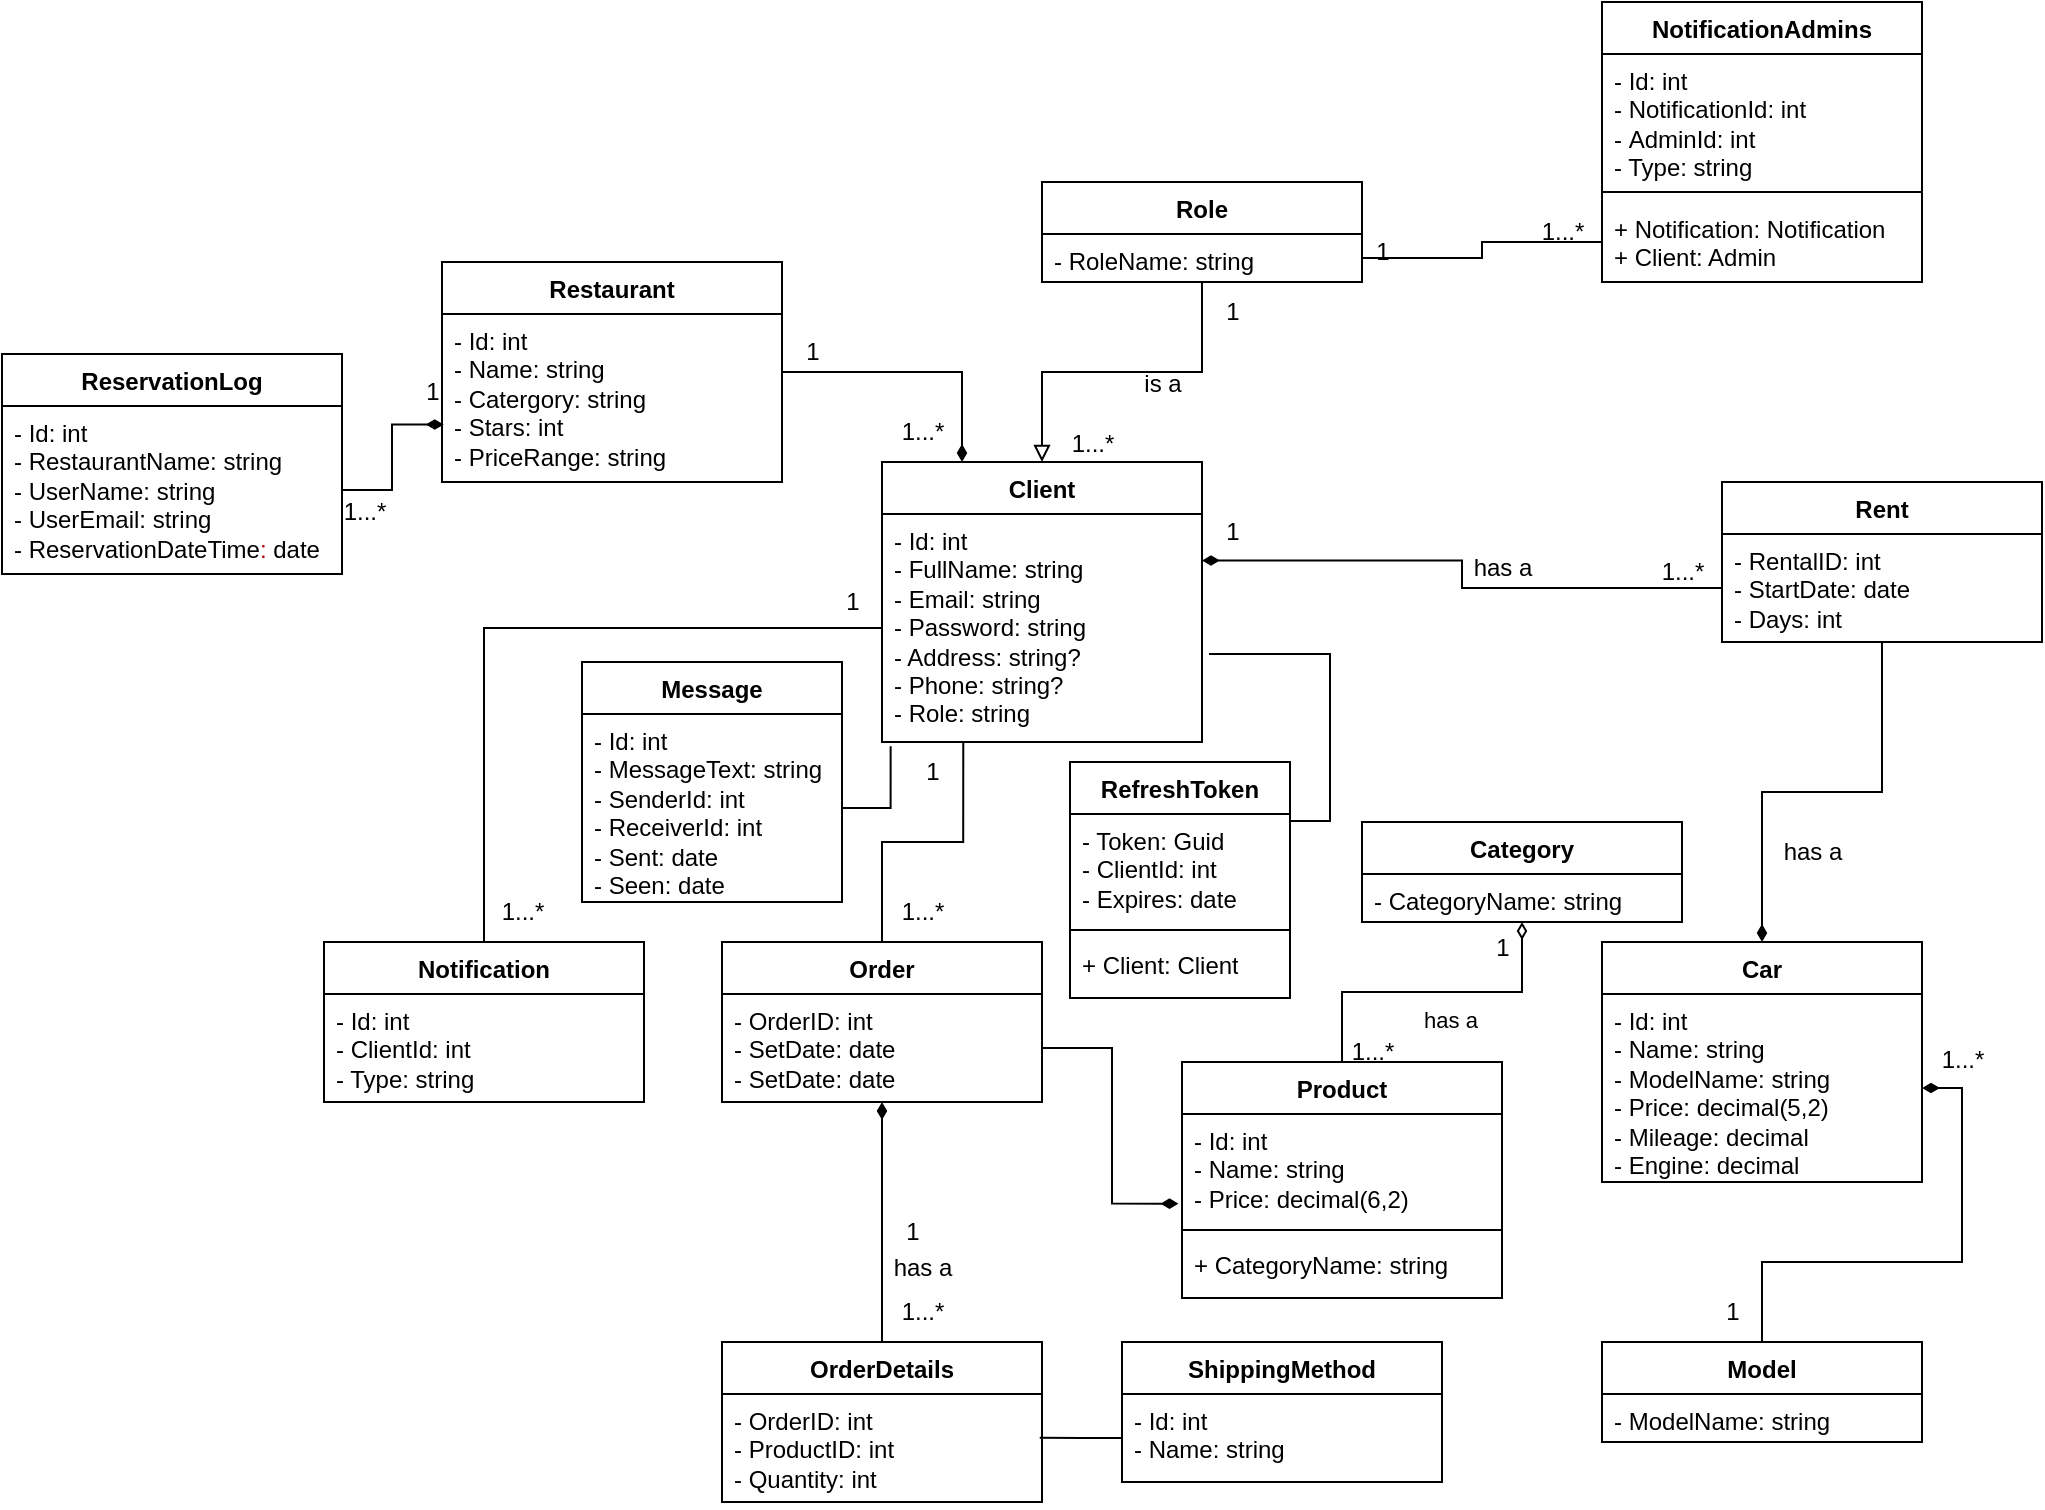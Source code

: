 <mxfile version="26.0.5">
  <diagram name="Page-1" id="Y2G2iiUe4yIrPuQ8Hk4L">
    <mxGraphModel dx="2067" dy="1857" grid="1" gridSize="10" guides="1" tooltips="1" connect="1" arrows="1" fold="1" page="1" pageScale="1" pageWidth="827" pageHeight="1169" math="0" shadow="0">
      <root>
        <mxCell id="0" />
        <mxCell id="1" parent="0" />
        <mxCell id="8z-YVo9TV4Xt6igNFHUf-1" value="Car" style="swimlane;fontStyle=1;align=center;verticalAlign=top;childLayout=stackLayout;horizontal=1;startSize=26;horizontalStack=0;resizeParent=1;resizeParentMax=0;resizeLast=0;collapsible=1;marginBottom=0;whiteSpace=wrap;html=1;" parent="1" vertex="1">
          <mxGeometry x="680" y="-320" width="160" height="120" as="geometry" />
        </mxCell>
        <mxCell id="8z-YVo9TV4Xt6igNFHUf-2" value="- Id: int&lt;div&gt;- Name: string&lt;/div&gt;&lt;div&gt;- ModelName: string&lt;/div&gt;&lt;div&gt;- Price: decimal(5,2)&lt;/div&gt;&lt;div&gt;- Mileage: decimal&lt;/div&gt;&lt;div&gt;- Engine: decimal&lt;/div&gt;" style="text;strokeColor=none;fillColor=none;align=left;verticalAlign=top;spacingLeft=4;spacingRight=4;overflow=hidden;rotatable=0;points=[[0,0.5],[1,0.5]];portConstraint=eastwest;whiteSpace=wrap;html=1;" parent="8z-YVo9TV4Xt6igNFHUf-1" vertex="1">
          <mxGeometry y="26" width="160" height="94" as="geometry" />
        </mxCell>
        <mxCell id="UGkQhP1OBWj5bO0IDlcc-21" style="edgeStyle=orthogonalEdgeStyle;rounded=0;orthogonalLoop=1;jettySize=auto;html=1;exitX=0.5;exitY=1;exitDx=0;exitDy=0;entryX=0.5;entryY=0;entryDx=0;entryDy=0;endArrow=none;endFill=0;startArrow=diamondThin;startFill=0;" parent="1" source="8z-YVo9TV4Xt6igNFHUf-5" target="8z-YVo9TV4Xt6igNFHUf-34" edge="1">
          <mxGeometry relative="1" as="geometry" />
        </mxCell>
        <mxCell id="UGkQhP1OBWj5bO0IDlcc-22" value="has a" style="edgeLabel;html=1;align=center;verticalAlign=middle;resizable=0;points=[];" parent="UGkQhP1OBWj5bO0IDlcc-21" vertex="1" connectable="0">
          <mxGeometry x="-0.056" y="4" relative="1" as="geometry">
            <mxPoint x="4" y="10" as="offset" />
          </mxGeometry>
        </mxCell>
        <mxCell id="8z-YVo9TV4Xt6igNFHUf-5" value="Category" style="swimlane;fontStyle=1;align=center;verticalAlign=top;childLayout=stackLayout;horizontal=1;startSize=26;horizontalStack=0;resizeParent=1;resizeParentMax=0;resizeLast=0;collapsible=1;marginBottom=0;whiteSpace=wrap;html=1;" parent="1" vertex="1">
          <mxGeometry x="560" y="-380" width="160" height="50" as="geometry" />
        </mxCell>
        <mxCell id="8z-YVo9TV4Xt6igNFHUf-6" value="&lt;span style=&quot;background-color: transparent; color: light-dark(rgb(0, 0, 0), rgb(255, 255, 255));&quot;&gt;- CategoryName: string&lt;/span&gt;" style="text;strokeColor=none;fillColor=none;align=left;verticalAlign=top;spacingLeft=4;spacingRight=4;overflow=hidden;rotatable=0;points=[[0,0.5],[1,0.5]];portConstraint=eastwest;whiteSpace=wrap;html=1;" parent="8z-YVo9TV4Xt6igNFHUf-5" vertex="1">
          <mxGeometry y="26" width="160" height="24" as="geometry" />
        </mxCell>
        <mxCell id="8z-YVo9TV4Xt6igNFHUf-7" value="Client" style="swimlane;fontStyle=1;align=center;verticalAlign=top;childLayout=stackLayout;horizontal=1;startSize=26;horizontalStack=0;resizeParent=1;resizeParentMax=0;resizeLast=0;collapsible=1;marginBottom=0;whiteSpace=wrap;html=1;" parent="1" vertex="1">
          <mxGeometry x="320" y="-560" width="160" height="140" as="geometry" />
        </mxCell>
        <mxCell id="8z-YVo9TV4Xt6igNFHUf-8" value="- Id: int&lt;div&gt;- FullName: string&lt;/div&gt;&lt;div&gt;&lt;div&gt;- Email: string&lt;/div&gt;&lt;div&gt;- Password: string&lt;/div&gt;&lt;/div&gt;&lt;div&gt;&lt;span style=&quot;background-color: transparent;&quot;&gt;&lt;font style=&quot;color: rgb(0, 0, 0);&quot;&gt;&lt;font&gt;- &lt;/font&gt;Address&lt;font&gt;: string?&lt;/font&gt;&lt;/font&gt;&lt;/span&gt;&lt;/div&gt;&lt;div&gt;&lt;div&gt;&lt;span style=&quot;background-color: transparent;&quot;&gt;- Phone: string?&lt;/span&gt;&lt;/div&gt;&lt;/div&gt;&lt;div&gt;&lt;div&gt;&lt;span style=&quot;background-color: transparent;&quot;&gt;- Role: string&lt;/span&gt;&lt;/div&gt;&lt;/div&gt;" style="text;strokeColor=none;fillColor=none;align=left;verticalAlign=top;spacingLeft=4;spacingRight=4;overflow=hidden;rotatable=0;points=[[0,0.5],[1,0.5]];portConstraint=eastwest;whiteSpace=wrap;html=1;" parent="8z-YVo9TV4Xt6igNFHUf-7" vertex="1">
          <mxGeometry y="26" width="160" height="114" as="geometry" />
        </mxCell>
        <mxCell id="8z-YVo9TV4Xt6igNFHUf-9" value="Message" style="swimlane;fontStyle=1;align=center;verticalAlign=top;childLayout=stackLayout;horizontal=1;startSize=26;horizontalStack=0;resizeParent=1;resizeParentMax=0;resizeLast=0;collapsible=1;marginBottom=0;whiteSpace=wrap;html=1;" parent="1" vertex="1">
          <mxGeometry x="170" y="-460" width="130" height="120" as="geometry" />
        </mxCell>
        <mxCell id="8z-YVo9TV4Xt6igNFHUf-10" value="- Id: int&lt;div&gt;- MessageText: string&lt;/div&gt;&lt;div&gt;&lt;div&gt;- SenderId: int&lt;/div&gt;&lt;div&gt;- ReceiverId: int&lt;/div&gt;&lt;/div&gt;&lt;div&gt;&lt;span style=&quot;background-color: transparent;&quot;&gt;&lt;font style=&quot;color: rgb(0, 0, 0);&quot;&gt;&lt;font style=&quot;color: light-dark(rgb(0, 0, 0), rgb(237, 237, 237));&quot;&gt;-&amp;nbsp;&lt;/font&gt;&lt;font style=&quot;&quot;&gt;Sent&lt;font style=&quot;color: rgb(0, 0, 0);&quot;&gt;: &lt;font style=&quot;color: rgb(0, 0, 0);&quot;&gt;date&lt;/font&gt;&lt;/font&gt;&lt;/font&gt;&lt;/font&gt;&lt;/span&gt;&lt;/div&gt;&lt;div&gt;&lt;div&gt;&lt;span style=&quot;background-color: transparent;&quot;&gt;- Seen: date&lt;/span&gt;&lt;/div&gt;&lt;/div&gt;" style="text;strokeColor=none;fillColor=none;align=left;verticalAlign=top;spacingLeft=4;spacingRight=4;overflow=hidden;rotatable=0;points=[[0,0.5],[1,0.5]];portConstraint=eastwest;whiteSpace=wrap;html=1;" parent="8z-YVo9TV4Xt6igNFHUf-9" vertex="1">
          <mxGeometry y="26" width="130" height="94" as="geometry" />
        </mxCell>
        <mxCell id="UGkQhP1OBWj5bO0IDlcc-26" style="edgeStyle=orthogonalEdgeStyle;rounded=0;orthogonalLoop=1;jettySize=auto;html=1;endArrow=diamondThin;endFill=1;" parent="1" source="8z-YVo9TV4Xt6igNFHUf-11" target="8z-YVo9TV4Xt6igNFHUf-2" edge="1">
          <mxGeometry relative="1" as="geometry" />
        </mxCell>
        <mxCell id="8z-YVo9TV4Xt6igNFHUf-11" value="Model" style="swimlane;fontStyle=1;align=center;verticalAlign=top;childLayout=stackLayout;horizontal=1;startSize=26;horizontalStack=0;resizeParent=1;resizeParentMax=0;resizeLast=0;collapsible=1;marginBottom=0;whiteSpace=wrap;html=1;" parent="1" vertex="1">
          <mxGeometry x="680" y="-120" width="160" height="50" as="geometry" />
        </mxCell>
        <mxCell id="8z-YVo9TV4Xt6igNFHUf-12" value="&lt;span style=&quot;background-color: transparent;&quot;&gt;&lt;font&gt;&lt;font&gt;- &lt;/font&gt;ModelName&lt;font&gt;: string&lt;/font&gt;&lt;/font&gt;&lt;/span&gt;" style="text;strokeColor=none;fillColor=none;align=left;verticalAlign=top;spacingLeft=4;spacingRight=4;overflow=hidden;rotatable=0;points=[[0,0.5],[1,0.5]];portConstraint=eastwest;whiteSpace=wrap;html=1;" parent="8z-YVo9TV4Xt6igNFHUf-11" vertex="1">
          <mxGeometry y="26" width="160" height="24" as="geometry" />
        </mxCell>
        <mxCell id="8z-YVo9TV4Xt6igNFHUf-13" value="Notification" style="swimlane;fontStyle=1;align=center;verticalAlign=top;childLayout=stackLayout;horizontal=1;startSize=26;horizontalStack=0;resizeParent=1;resizeParentMax=0;resizeLast=0;collapsible=1;marginBottom=0;whiteSpace=wrap;html=1;" parent="1" vertex="1">
          <mxGeometry x="41" y="-320" width="160" height="80" as="geometry" />
        </mxCell>
        <mxCell id="8z-YVo9TV4Xt6igNFHUf-14" value="- Id: int&lt;div&gt;- ClientId: int&lt;/div&gt;&lt;div&gt;&lt;div&gt;- Type: string&lt;/div&gt;&lt;/div&gt;" style="text;strokeColor=none;fillColor=none;align=left;verticalAlign=top;spacingLeft=4;spacingRight=4;overflow=hidden;rotatable=0;points=[[0,0.5],[1,0.5]];portConstraint=eastwest;whiteSpace=wrap;html=1;" parent="8z-YVo9TV4Xt6igNFHUf-13" vertex="1">
          <mxGeometry y="26" width="160" height="54" as="geometry" />
        </mxCell>
        <mxCell id="8z-YVo9TV4Xt6igNFHUf-19" value="NotificationAdmins" style="swimlane;fontStyle=1;align=center;verticalAlign=top;childLayout=stackLayout;horizontal=1;startSize=26;horizontalStack=0;resizeParent=1;resizeParentMax=0;resizeLast=0;collapsible=1;marginBottom=0;whiteSpace=wrap;html=1;" parent="1" vertex="1">
          <mxGeometry x="680" y="-790" width="160" height="140" as="geometry" />
        </mxCell>
        <mxCell id="8z-YVo9TV4Xt6igNFHUf-20" value="- Id: int&lt;div&gt;- NotificationId: int&lt;/div&gt;&lt;div&gt;-&amp;nbsp;AdminId: int&lt;/div&gt;&lt;div&gt;&lt;div&gt;- Type: string&lt;/div&gt;&lt;/div&gt;" style="text;strokeColor=none;fillColor=none;align=left;verticalAlign=top;spacingLeft=4;spacingRight=4;overflow=hidden;rotatable=0;points=[[0,0.5],[1,0.5]];portConstraint=eastwest;whiteSpace=wrap;html=1;" parent="8z-YVo9TV4Xt6igNFHUf-19" vertex="1">
          <mxGeometry y="26" width="160" height="64" as="geometry" />
        </mxCell>
        <mxCell id="8z-YVo9TV4Xt6igNFHUf-21" value="" style="line;strokeWidth=1;fillColor=none;align=left;verticalAlign=middle;spacingTop=-1;spacingLeft=3;spacingRight=3;rotatable=0;labelPosition=right;points=[];portConstraint=eastwest;strokeColor=inherit;" parent="8z-YVo9TV4Xt6igNFHUf-19" vertex="1">
          <mxGeometry y="90" width="160" height="10" as="geometry" />
        </mxCell>
        <mxCell id="8z-YVo9TV4Xt6igNFHUf-22" value="&lt;div&gt;+&amp;nbsp;Notification:&amp;nbsp;Notification&lt;/div&gt;+ Client: Admin" style="text;strokeColor=none;fillColor=none;align=left;verticalAlign=top;spacingLeft=4;spacingRight=4;overflow=hidden;rotatable=0;points=[[0,0.5],[1,0.5]];portConstraint=eastwest;whiteSpace=wrap;html=1;" parent="8z-YVo9TV4Xt6igNFHUf-19" vertex="1">
          <mxGeometry y="100" width="160" height="40" as="geometry" />
        </mxCell>
        <mxCell id="UGkQhP1OBWj5bO0IDlcc-8" style="edgeStyle=orthogonalEdgeStyle;rounded=0;orthogonalLoop=1;jettySize=auto;html=1;exitX=0.5;exitY=0;exitDx=0;exitDy=0;entryX=0.254;entryY=1;entryDx=0;entryDy=0;entryPerimeter=0;endArrow=none;endFill=0;" parent="1" source="8z-YVo9TV4Xt6igNFHUf-23" target="8z-YVo9TV4Xt6igNFHUf-8" edge="1">
          <mxGeometry relative="1" as="geometry">
            <mxPoint x="820" y="-420" as="targetPoint" />
          </mxGeometry>
        </mxCell>
        <mxCell id="UGkQhP1OBWj5bO0IDlcc-11" style="edgeStyle=orthogonalEdgeStyle;rounded=0;orthogonalLoop=1;jettySize=auto;html=1;exitX=0.5;exitY=1;exitDx=0;exitDy=0;entryX=0.5;entryY=0;entryDx=0;entryDy=0;endArrow=none;endFill=0;startArrow=diamondThin;startFill=1;" parent="1" source="8z-YVo9TV4Xt6igNFHUf-23" target="8z-YVo9TV4Xt6igNFHUf-32" edge="1">
          <mxGeometry relative="1" as="geometry" />
        </mxCell>
        <mxCell id="8z-YVo9TV4Xt6igNFHUf-23" value="Order" style="swimlane;fontStyle=1;align=center;verticalAlign=top;childLayout=stackLayout;horizontal=1;startSize=26;horizontalStack=0;resizeParent=1;resizeParentMax=0;resizeLast=0;collapsible=1;marginBottom=0;whiteSpace=wrap;html=1;" parent="1" vertex="1">
          <mxGeometry x="240" y="-320" width="160" height="80" as="geometry" />
        </mxCell>
        <mxCell id="8z-YVo9TV4Xt6igNFHUf-24" value="- OrderID: int&lt;div&gt;- SetDate: date&lt;/div&gt;&lt;div&gt;&lt;div&gt;- SetDate: date&lt;/div&gt;&lt;div&gt;&lt;br&gt;&lt;/div&gt;&lt;/div&gt;" style="text;strokeColor=none;fillColor=none;align=left;verticalAlign=top;spacingLeft=4;spacingRight=4;overflow=hidden;rotatable=0;points=[[0,0.5],[1,0.5]];portConstraint=eastwest;whiteSpace=wrap;html=1;" parent="8z-YVo9TV4Xt6igNFHUf-23" vertex="1">
          <mxGeometry y="26" width="160" height="54" as="geometry" />
        </mxCell>
        <mxCell id="8z-YVo9TV4Xt6igNFHUf-32" value="OrderDetails" style="swimlane;fontStyle=1;align=center;verticalAlign=top;childLayout=stackLayout;horizontal=1;startSize=26;horizontalStack=0;resizeParent=1;resizeParentMax=0;resizeLast=0;collapsible=1;marginBottom=0;whiteSpace=wrap;html=1;" parent="1" vertex="1">
          <mxGeometry x="240" y="-120" width="160" height="80" as="geometry" />
        </mxCell>
        <mxCell id="8z-YVo9TV4Xt6igNFHUf-33" value="- OrderID: int&lt;div&gt;- ProductID: int&lt;/div&gt;&lt;div&gt;&lt;div&gt;- Quantity: int&lt;/div&gt;&lt;/div&gt;" style="text;strokeColor=none;fillColor=none;align=left;verticalAlign=top;spacingLeft=4;spacingRight=4;overflow=hidden;rotatable=0;points=[[0,0.5],[1,0.5]];portConstraint=eastwest;whiteSpace=wrap;html=1;" parent="8z-YVo9TV4Xt6igNFHUf-32" vertex="1">
          <mxGeometry y="26" width="160" height="54" as="geometry" />
        </mxCell>
        <mxCell id="8z-YVo9TV4Xt6igNFHUf-34" value="Product" style="swimlane;fontStyle=1;align=center;verticalAlign=top;childLayout=stackLayout;horizontal=1;startSize=26;horizontalStack=0;resizeParent=1;resizeParentMax=0;resizeLast=0;collapsible=1;marginBottom=0;whiteSpace=wrap;html=1;" parent="1" vertex="1">
          <mxGeometry x="470" y="-260" width="160" height="118" as="geometry" />
        </mxCell>
        <mxCell id="8z-YVo9TV4Xt6igNFHUf-35" value="&lt;div&gt;- Id: int&amp;nbsp; &amp;nbsp; &amp;nbsp;&amp;nbsp;&lt;/div&gt;&lt;div&gt;- Name: string&lt;/div&gt;&lt;div&gt;- Price: decimal(6,2)&lt;/div&gt;" style="text;strokeColor=none;fillColor=none;align=left;verticalAlign=top;spacingLeft=4;spacingRight=4;overflow=hidden;rotatable=0;points=[[0,0.5],[1,0.5]];portConstraint=eastwest;whiteSpace=wrap;html=1;" parent="8z-YVo9TV4Xt6igNFHUf-34" vertex="1">
          <mxGeometry y="26" width="160" height="54" as="geometry" />
        </mxCell>
        <mxCell id="8z-YVo9TV4Xt6igNFHUf-36" value="" style="line;strokeWidth=1;fillColor=none;align=left;verticalAlign=middle;spacingTop=-1;spacingLeft=3;spacingRight=3;rotatable=0;labelPosition=right;points=[];portConstraint=eastwest;strokeColor=inherit;" parent="8z-YVo9TV4Xt6igNFHUf-34" vertex="1">
          <mxGeometry y="80" width="160" height="8" as="geometry" />
        </mxCell>
        <mxCell id="8z-YVo9TV4Xt6igNFHUf-37" value="&lt;div&gt;+ CategoryName: string&lt;/div&gt;" style="text;strokeColor=none;fillColor=none;align=left;verticalAlign=top;spacingLeft=4;spacingRight=4;overflow=hidden;rotatable=0;points=[[0,0.5],[1,0.5]];portConstraint=eastwest;whiteSpace=wrap;html=1;" parent="8z-YVo9TV4Xt6igNFHUf-34" vertex="1">
          <mxGeometry y="88" width="160" height="30" as="geometry" />
        </mxCell>
        <mxCell id="8z-YVo9TV4Xt6igNFHUf-38" value="RefreshToken" style="swimlane;fontStyle=1;align=center;verticalAlign=top;childLayout=stackLayout;horizontal=1;startSize=26;horizontalStack=0;resizeParent=1;resizeParentMax=0;resizeLast=0;collapsible=1;marginBottom=0;whiteSpace=wrap;html=1;" parent="1" vertex="1">
          <mxGeometry x="414" y="-410" width="110" height="118" as="geometry" />
        </mxCell>
        <mxCell id="8z-YVo9TV4Xt6igNFHUf-39" value="- Token: Guid&lt;div&gt;- ClientId: int&lt;/div&gt;&lt;div&gt;&lt;div&gt;- Expires: date&lt;/div&gt;&lt;/div&gt;" style="text;strokeColor=none;fillColor=none;align=left;verticalAlign=top;spacingLeft=4;spacingRight=4;overflow=hidden;rotatable=0;points=[[0,0.5],[1,0.5]];portConstraint=eastwest;whiteSpace=wrap;html=1;" parent="8z-YVo9TV4Xt6igNFHUf-38" vertex="1">
          <mxGeometry y="26" width="110" height="54" as="geometry" />
        </mxCell>
        <mxCell id="8z-YVo9TV4Xt6igNFHUf-40" value="" style="line;strokeWidth=1;fillColor=none;align=left;verticalAlign=middle;spacingTop=-1;spacingLeft=3;spacingRight=3;rotatable=0;labelPosition=right;points=[];portConstraint=eastwest;strokeColor=inherit;" parent="8z-YVo9TV4Xt6igNFHUf-38" vertex="1">
          <mxGeometry y="80" width="110" height="8" as="geometry" />
        </mxCell>
        <mxCell id="8z-YVo9TV4Xt6igNFHUf-41" value="+ Client: Client" style="text;strokeColor=none;fillColor=none;align=left;verticalAlign=top;spacingLeft=4;spacingRight=4;overflow=hidden;rotatable=0;points=[[0,0.5],[1,0.5]];portConstraint=eastwest;whiteSpace=wrap;html=1;" parent="8z-YVo9TV4Xt6igNFHUf-38" vertex="1">
          <mxGeometry y="88" width="110" height="30" as="geometry" />
        </mxCell>
        <mxCell id="UGkQhP1OBWj5bO0IDlcc-29" style="edgeStyle=orthogonalEdgeStyle;rounded=0;orthogonalLoop=1;jettySize=auto;html=1;entryX=0.5;entryY=0;entryDx=0;entryDy=0;endArrow=diamondThin;endFill=1;" parent="1" source="8z-YVo9TV4Xt6igNFHUf-42" target="8z-YVo9TV4Xt6igNFHUf-1" edge="1">
          <mxGeometry relative="1" as="geometry" />
        </mxCell>
        <mxCell id="8z-YVo9TV4Xt6igNFHUf-42" value="Rent" style="swimlane;fontStyle=1;align=center;verticalAlign=top;childLayout=stackLayout;horizontal=1;startSize=26;horizontalStack=0;resizeParent=1;resizeParentMax=0;resizeLast=0;collapsible=1;marginBottom=0;whiteSpace=wrap;html=1;" parent="1" vertex="1">
          <mxGeometry x="740" y="-550" width="160" height="80" as="geometry" />
        </mxCell>
        <mxCell id="8z-YVo9TV4Xt6igNFHUf-43" value="- RentalID: int&lt;div&gt;- StartDate: date&lt;/div&gt;&lt;div&gt;&lt;div&gt;- Days: int&lt;/div&gt;&lt;/div&gt;" style="text;strokeColor=none;fillColor=none;align=left;verticalAlign=top;spacingLeft=4;spacingRight=4;overflow=hidden;rotatable=0;points=[[0,0.5],[1,0.5]];portConstraint=eastwest;whiteSpace=wrap;html=1;" parent="8z-YVo9TV4Xt6igNFHUf-42" vertex="1">
          <mxGeometry y="26" width="160" height="54" as="geometry" />
        </mxCell>
        <mxCell id="8z-YVo9TV4Xt6igNFHUf-49" value="ReservationLog" style="swimlane;fontStyle=1;align=center;verticalAlign=top;childLayout=stackLayout;horizontal=1;startSize=26;horizontalStack=0;resizeParent=1;resizeParentMax=0;resizeLast=0;collapsible=1;marginBottom=0;whiteSpace=wrap;html=1;" parent="1" vertex="1">
          <mxGeometry x="-120" y="-614" width="170" height="110" as="geometry" />
        </mxCell>
        <mxCell id="8z-YVo9TV4Xt6igNFHUf-50" value="- Id: int&lt;div&gt;- RestaurantName: string&lt;/div&gt;&lt;div&gt;&lt;div&gt;- UserName: string&lt;/div&gt;&lt;div&gt;- UserEmail: string&lt;/div&gt;&lt;/div&gt;&lt;div&gt;&lt;span style=&quot;background-color: transparent;&quot;&gt;&lt;font style=&quot;color: rgb(0, 0, 0);&quot;&gt;&lt;font style=&quot;color: light-dark(rgb(0, 0, 0), rgb(237, 237, 237));&quot;&gt;-&amp;nbsp;&lt;/font&gt;&lt;font style=&quot;&quot;&gt;&lt;font style=&quot;color: rgb(0, 0, 0);&quot;&gt;ReservationDateTime&lt;font color=&quot;rgba(0, 0, 0, 0)&quot;&gt;: &lt;/font&gt;&lt;font style=&quot;color: rgb(0, 0, 0);&quot;&gt;date&lt;/font&gt;&lt;/font&gt;&lt;/font&gt;&lt;/font&gt;&lt;/span&gt;&lt;/div&gt;" style="text;strokeColor=none;fillColor=none;align=left;verticalAlign=top;spacingLeft=4;spacingRight=4;overflow=hidden;rotatable=0;points=[[0,0.5],[1,0.5]];portConstraint=eastwest;whiteSpace=wrap;html=1;" parent="8z-YVo9TV4Xt6igNFHUf-49" vertex="1">
          <mxGeometry y="26" width="170" height="84" as="geometry" />
        </mxCell>
        <mxCell id="P7AV0AFoZmaakTofHDu_-7" style="edgeStyle=orthogonalEdgeStyle;rounded=0;orthogonalLoop=1;jettySize=auto;html=1;entryX=0.25;entryY=0;entryDx=0;entryDy=0;endArrow=diamondThin;endFill=1;" edge="1" parent="1" source="8z-YVo9TV4Xt6igNFHUf-51" target="8z-YVo9TV4Xt6igNFHUf-7">
          <mxGeometry relative="1" as="geometry" />
        </mxCell>
        <mxCell id="8z-YVo9TV4Xt6igNFHUf-51" value="Restaurant" style="swimlane;fontStyle=1;align=center;verticalAlign=top;childLayout=stackLayout;horizontal=1;startSize=26;horizontalStack=0;resizeParent=1;resizeParentMax=0;resizeLast=0;collapsible=1;marginBottom=0;whiteSpace=wrap;html=1;" parent="1" vertex="1">
          <mxGeometry x="100" y="-660" width="170" height="110" as="geometry" />
        </mxCell>
        <mxCell id="8z-YVo9TV4Xt6igNFHUf-52" value="- Id: int&lt;div&gt;- Name: string&lt;/div&gt;&lt;div&gt;&lt;div&gt;- Catergory: string&lt;/div&gt;&lt;div&gt;- Stars: int&lt;/div&gt;&lt;/div&gt;&lt;div&gt;&lt;span style=&quot;background-color: transparent;&quot;&gt;&lt;font style=&quot;color: rgb(0, 0, 0);&quot;&gt;&lt;font style=&quot;color: light-dark(rgb(0, 0, 0), rgb(237, 237, 237));&quot;&gt;-&amp;nbsp;&lt;/font&gt;&lt;font style=&quot;&quot;&gt;&lt;font style=&quot;color: rgb(0, 0, 0);&quot;&gt;PriceRange&lt;/font&gt;&lt;font style=&quot;color: rgb(0, 0, 0);&quot;&gt;&lt;font style=&quot;color: rgb(0, 0, 0);&quot;&gt;:&lt;/font&gt;&lt;font style=&quot;color: rgb(0, 0, 0);&quot;&gt;&amp;nbsp;string&lt;/font&gt;&lt;/font&gt;&lt;/font&gt;&lt;/font&gt;&lt;/span&gt;&lt;/div&gt;" style="text;strokeColor=none;fillColor=none;align=left;verticalAlign=top;spacingLeft=4;spacingRight=4;overflow=hidden;rotatable=0;points=[[0,0.5],[1,0.5]];portConstraint=eastwest;whiteSpace=wrap;html=1;" parent="8z-YVo9TV4Xt6igNFHUf-51" vertex="1">
          <mxGeometry y="26" width="170" height="84" as="geometry" />
        </mxCell>
        <mxCell id="UGkQhP1OBWj5bO0IDlcc-18" style="edgeStyle=orthogonalEdgeStyle;rounded=0;orthogonalLoop=1;jettySize=auto;html=1;entryX=0.5;entryY=0;entryDx=0;entryDy=0;endArrow=block;endFill=0;" parent="1" source="8z-YVo9TV4Xt6igNFHUf-53" target="8z-YVo9TV4Xt6igNFHUf-7" edge="1">
          <mxGeometry relative="1" as="geometry" />
        </mxCell>
        <mxCell id="8z-YVo9TV4Xt6igNFHUf-53" value="Role" style="swimlane;fontStyle=1;align=center;verticalAlign=top;childLayout=stackLayout;horizontal=1;startSize=26;horizontalStack=0;resizeParent=1;resizeParentMax=0;resizeLast=0;collapsible=1;marginBottom=0;whiteSpace=wrap;html=1;" parent="1" vertex="1">
          <mxGeometry x="400" y="-700" width="160" height="50" as="geometry" />
        </mxCell>
        <mxCell id="8z-YVo9TV4Xt6igNFHUf-54" value="&lt;span style=&quot;background-color: transparent; color: light-dark(rgb(0, 0, 0), rgb(255, 255, 255));&quot;&gt;- RoleName: string&lt;/span&gt;" style="text;strokeColor=none;fillColor=none;align=left;verticalAlign=top;spacingLeft=4;spacingRight=4;overflow=hidden;rotatable=0;points=[[0,0.5],[1,0.5]];portConstraint=eastwest;whiteSpace=wrap;html=1;" parent="8z-YVo9TV4Xt6igNFHUf-53" vertex="1">
          <mxGeometry y="26" width="160" height="24" as="geometry" />
        </mxCell>
        <mxCell id="8z-YVo9TV4Xt6igNFHUf-55" value="ShippingMethod" style="swimlane;fontStyle=1;align=center;verticalAlign=top;childLayout=stackLayout;horizontal=1;startSize=26;horizontalStack=0;resizeParent=1;resizeParentMax=0;resizeLast=0;collapsible=1;marginBottom=0;whiteSpace=wrap;html=1;" parent="1" vertex="1">
          <mxGeometry x="440" y="-120" width="160" height="70" as="geometry" />
        </mxCell>
        <mxCell id="8z-YVo9TV4Xt6igNFHUf-56" value="&lt;span style=&quot;background-color: transparent; color: light-dark(rgb(0, 0, 0), rgb(255, 255, 255));&quot;&gt;- Id: int&lt;/span&gt;&lt;div&gt;&lt;span style=&quot;background-color: transparent; color: light-dark(rgb(0, 0, 0), rgb(255, 255, 255));&quot;&gt;- Name: string&lt;/span&gt;&lt;/div&gt;" style="text;strokeColor=none;fillColor=none;align=left;verticalAlign=top;spacingLeft=4;spacingRight=4;overflow=hidden;rotatable=0;points=[[0,0.5],[1,0.5]];portConstraint=eastwest;whiteSpace=wrap;html=1;" parent="8z-YVo9TV4Xt6igNFHUf-55" vertex="1">
          <mxGeometry y="26" width="160" height="44" as="geometry" />
        </mxCell>
        <mxCell id="UGkQhP1OBWj5bO0IDlcc-2" style="edgeStyle=orthogonalEdgeStyle;rounded=0;orthogonalLoop=1;jettySize=auto;html=1;exitX=0.5;exitY=0;exitDx=0;exitDy=0;endArrow=none;endFill=0;entryX=0;entryY=0.5;entryDx=0;entryDy=0;" parent="1" source="8z-YVo9TV4Xt6igNFHUf-13" target="8z-YVo9TV4Xt6igNFHUf-8" edge="1">
          <mxGeometry relative="1" as="geometry">
            <mxPoint x="398" y="-420" as="targetPoint" />
            <Array as="points">
              <mxPoint x="121" y="-477" />
            </Array>
          </mxGeometry>
        </mxCell>
        <mxCell id="UGkQhP1OBWj5bO0IDlcc-3" value="1" style="text;html=1;align=center;verticalAlign=middle;resizable=0;points=[];autosize=1;strokeColor=none;fillColor=none;" parent="1" vertex="1">
          <mxGeometry x="290" y="-505" width="30" height="30" as="geometry" />
        </mxCell>
        <mxCell id="UGkQhP1OBWj5bO0IDlcc-4" value="1...*" style="text;html=1;align=center;verticalAlign=middle;resizable=0;points=[];autosize=1;strokeColor=none;fillColor=none;" parent="1" vertex="1">
          <mxGeometry x="120" y="-350" width="40" height="30" as="geometry" />
        </mxCell>
        <mxCell id="UGkQhP1OBWj5bO0IDlcc-9" value="1" style="text;html=1;align=center;verticalAlign=middle;resizable=0;points=[];autosize=1;strokeColor=none;fillColor=none;" parent="1" vertex="1">
          <mxGeometry x="330" y="-420" width="30" height="30" as="geometry" />
        </mxCell>
        <mxCell id="UGkQhP1OBWj5bO0IDlcc-10" value="1...*" style="text;html=1;align=center;verticalAlign=middle;resizable=0;points=[];autosize=1;strokeColor=none;fillColor=none;" parent="1" vertex="1">
          <mxGeometry x="320" y="-350" width="40" height="30" as="geometry" />
        </mxCell>
        <mxCell id="UGkQhP1OBWj5bO0IDlcc-12" value="has a" style="text;html=1;align=center;verticalAlign=middle;resizable=0;points=[];autosize=1;strokeColor=none;fillColor=none;" parent="1" vertex="1">
          <mxGeometry x="315" y="-172" width="50" height="30" as="geometry" />
        </mxCell>
        <mxCell id="UGkQhP1OBWj5bO0IDlcc-19" value="is a" style="text;html=1;align=center;verticalAlign=middle;resizable=0;points=[];autosize=1;strokeColor=none;fillColor=none;" parent="1" vertex="1">
          <mxGeometry x="440" y="-614" width="40" height="30" as="geometry" />
        </mxCell>
        <mxCell id="UGkQhP1OBWj5bO0IDlcc-23" style="edgeStyle=orthogonalEdgeStyle;rounded=0;orthogonalLoop=1;jettySize=auto;html=1;exitX=0;exitY=0.5;exitDx=0;exitDy=0;entryX=0.993;entryY=0.405;entryDx=0;entryDy=0;entryPerimeter=0;endArrow=none;endFill=0;" parent="1" source="8z-YVo9TV4Xt6igNFHUf-56" target="8z-YVo9TV4Xt6igNFHUf-33" edge="1">
          <mxGeometry relative="1" as="geometry" />
        </mxCell>
        <mxCell id="UGkQhP1OBWj5bO0IDlcc-27" style="edgeStyle=orthogonalEdgeStyle;rounded=0;orthogonalLoop=1;jettySize=auto;html=1;entryX=1;entryY=0.204;entryDx=0;entryDy=0;entryPerimeter=0;endArrow=diamondThin;endFill=1;" parent="1" source="8z-YVo9TV4Xt6igNFHUf-43" target="8z-YVo9TV4Xt6igNFHUf-8" edge="1">
          <mxGeometry relative="1" as="geometry" />
        </mxCell>
        <mxCell id="UGkQhP1OBWj5bO0IDlcc-28" value="has a" style="text;html=1;align=center;verticalAlign=middle;resizable=0;points=[];autosize=1;strokeColor=none;fillColor=none;" parent="1" vertex="1">
          <mxGeometry x="605" y="-522" width="50" height="30" as="geometry" />
        </mxCell>
        <mxCell id="UGkQhP1OBWj5bO0IDlcc-30" value="has a" style="text;html=1;align=center;verticalAlign=middle;resizable=0;points=[];autosize=1;strokeColor=none;fillColor=none;" parent="1" vertex="1">
          <mxGeometry x="760" y="-380" width="50" height="30" as="geometry" />
        </mxCell>
        <mxCell id="UGkQhP1OBWj5bO0IDlcc-32" value="1" style="text;html=1;align=center;verticalAlign=middle;resizable=0;points=[];autosize=1;strokeColor=none;fillColor=none;" parent="1" vertex="1">
          <mxGeometry x="615" y="-332" width="30" height="30" as="geometry" />
        </mxCell>
        <mxCell id="UGkQhP1OBWj5bO0IDlcc-33" value="1...*" style="text;html=1;align=center;verticalAlign=middle;resizable=0;points=[];autosize=1;strokeColor=none;fillColor=none;" parent="1" vertex="1">
          <mxGeometry x="545" y="-280" width="40" height="30" as="geometry" />
        </mxCell>
        <mxCell id="UGkQhP1OBWj5bO0IDlcc-37" value="1" style="text;html=1;align=center;verticalAlign=middle;resizable=0;points=[];autosize=1;strokeColor=none;fillColor=none;" parent="1" vertex="1">
          <mxGeometry x="320" y="-190" width="30" height="30" as="geometry" />
        </mxCell>
        <mxCell id="UGkQhP1OBWj5bO0IDlcc-38" value="1...*" style="text;html=1;align=center;verticalAlign=middle;resizable=0;points=[];autosize=1;strokeColor=none;fillColor=none;" parent="1" vertex="1">
          <mxGeometry x="320" y="-150" width="40" height="30" as="geometry" />
        </mxCell>
        <mxCell id="UGkQhP1OBWj5bO0IDlcc-39" value="1" style="text;html=1;align=center;verticalAlign=middle;resizable=0;points=[];autosize=1;strokeColor=none;fillColor=none;" parent="1" vertex="1">
          <mxGeometry x="480" y="-650" width="30" height="30" as="geometry" />
        </mxCell>
        <mxCell id="UGkQhP1OBWj5bO0IDlcc-40" value="1...*" style="text;html=1;align=center;verticalAlign=middle;resizable=0;points=[];autosize=1;strokeColor=none;fillColor=none;" parent="1" vertex="1">
          <mxGeometry x="405" y="-584" width="40" height="30" as="geometry" />
        </mxCell>
        <mxCell id="UGkQhP1OBWj5bO0IDlcc-41" value="1" style="text;html=1;align=center;verticalAlign=middle;resizable=0;points=[];autosize=1;strokeColor=none;fillColor=none;" parent="1" vertex="1">
          <mxGeometry x="480" y="-540" width="30" height="30" as="geometry" />
        </mxCell>
        <mxCell id="UGkQhP1OBWj5bO0IDlcc-42" value="1...*" style="text;html=1;align=center;verticalAlign=middle;resizable=0;points=[];autosize=1;strokeColor=none;fillColor=none;" parent="1" vertex="1">
          <mxGeometry x="700" y="-520" width="40" height="30" as="geometry" />
        </mxCell>
        <mxCell id="UGkQhP1OBWj5bO0IDlcc-43" value="1" style="text;html=1;align=center;verticalAlign=middle;resizable=0;points=[];autosize=1;strokeColor=none;fillColor=none;" parent="1" vertex="1">
          <mxGeometry x="730" y="-150" width="30" height="30" as="geometry" />
        </mxCell>
        <mxCell id="UGkQhP1OBWj5bO0IDlcc-44" value="1...*" style="text;html=1;align=center;verticalAlign=middle;resizable=0;points=[];autosize=1;strokeColor=none;fillColor=none;" parent="1" vertex="1">
          <mxGeometry x="840" y="-276" width="40" height="30" as="geometry" />
        </mxCell>
        <mxCell id="P7AV0AFoZmaakTofHDu_-1" style="edgeStyle=orthogonalEdgeStyle;rounded=0;orthogonalLoop=1;jettySize=auto;html=1;exitX=1;exitY=0.25;exitDx=0;exitDy=0;entryX=1.022;entryY=0.614;entryDx=0;entryDy=0;entryPerimeter=0;endArrow=none;endFill=0;" edge="1" parent="1" source="8z-YVo9TV4Xt6igNFHUf-38" target="8z-YVo9TV4Xt6igNFHUf-8">
          <mxGeometry relative="1" as="geometry" />
        </mxCell>
        <mxCell id="P7AV0AFoZmaakTofHDu_-2" style="edgeStyle=orthogonalEdgeStyle;rounded=0;orthogonalLoop=1;jettySize=auto;html=1;exitX=1;exitY=0.5;exitDx=0;exitDy=0;entryX=-0.011;entryY=0.83;entryDx=0;entryDy=0;entryPerimeter=0;endArrow=diamondThin;endFill=1;" edge="1" parent="1" source="8z-YVo9TV4Xt6igNFHUf-24" target="8z-YVo9TV4Xt6igNFHUf-35">
          <mxGeometry relative="1" as="geometry" />
        </mxCell>
        <mxCell id="P7AV0AFoZmaakTofHDu_-3" style="edgeStyle=orthogonalEdgeStyle;rounded=0;orthogonalLoop=1;jettySize=auto;html=1;exitX=1;exitY=0.5;exitDx=0;exitDy=0;entryX=0.027;entryY=1.019;entryDx=0;entryDy=0;entryPerimeter=0;endArrow=none;endFill=0;" edge="1" parent="1" source="8z-YVo9TV4Xt6igNFHUf-10" target="8z-YVo9TV4Xt6igNFHUf-8">
          <mxGeometry relative="1" as="geometry" />
        </mxCell>
        <mxCell id="P7AV0AFoZmaakTofHDu_-4" style="edgeStyle=orthogonalEdgeStyle;rounded=0;orthogonalLoop=1;jettySize=auto;html=1;exitX=0;exitY=0.5;exitDx=0;exitDy=0;entryX=1;entryY=0.5;entryDx=0;entryDy=0;endArrow=none;endFill=0;" edge="1" parent="1" source="8z-YVo9TV4Xt6igNFHUf-22" target="8z-YVo9TV4Xt6igNFHUf-54">
          <mxGeometry relative="1" as="geometry" />
        </mxCell>
        <mxCell id="P7AV0AFoZmaakTofHDu_-5" value="1" style="text;html=1;align=center;verticalAlign=middle;resizable=0;points=[];autosize=1;strokeColor=none;fillColor=none;" vertex="1" parent="1">
          <mxGeometry x="555" y="-680" width="30" height="30" as="geometry" />
        </mxCell>
        <mxCell id="P7AV0AFoZmaakTofHDu_-6" value="1...*" style="text;html=1;align=center;verticalAlign=middle;resizable=0;points=[];autosize=1;strokeColor=none;fillColor=none;" vertex="1" parent="1">
          <mxGeometry x="640" y="-690" width="40" height="30" as="geometry" />
        </mxCell>
        <mxCell id="P7AV0AFoZmaakTofHDu_-8" style="edgeStyle=orthogonalEdgeStyle;rounded=0;orthogonalLoop=1;jettySize=auto;html=1;exitX=1;exitY=0.5;exitDx=0;exitDy=0;entryX=0.005;entryY=0.658;entryDx=0;entryDy=0;entryPerimeter=0;endArrow=diamondThin;endFill=1;" edge="1" parent="1" source="8z-YVo9TV4Xt6igNFHUf-50" target="8z-YVo9TV4Xt6igNFHUf-52">
          <mxGeometry relative="1" as="geometry" />
        </mxCell>
        <mxCell id="P7AV0AFoZmaakTofHDu_-9" value="1...*" style="text;html=1;align=center;verticalAlign=middle;resizable=0;points=[];autosize=1;strokeColor=none;fillColor=none;" vertex="1" parent="1">
          <mxGeometry x="320" y="-590" width="40" height="30" as="geometry" />
        </mxCell>
        <mxCell id="P7AV0AFoZmaakTofHDu_-10" value="1" style="text;html=1;align=center;verticalAlign=middle;resizable=0;points=[];autosize=1;strokeColor=none;fillColor=none;" vertex="1" parent="1">
          <mxGeometry x="270" y="-630" width="30" height="30" as="geometry" />
        </mxCell>
        <mxCell id="P7AV0AFoZmaakTofHDu_-11" value="1" style="text;html=1;align=center;verticalAlign=middle;resizable=0;points=[];autosize=1;strokeColor=none;fillColor=none;" vertex="1" parent="1">
          <mxGeometry x="80" y="-610" width="30" height="30" as="geometry" />
        </mxCell>
        <mxCell id="P7AV0AFoZmaakTofHDu_-12" value="1...*" style="text;html=1;align=center;verticalAlign=middle;resizable=0;points=[];autosize=1;strokeColor=none;fillColor=none;" vertex="1" parent="1">
          <mxGeometry x="41" y="-550" width="40" height="30" as="geometry" />
        </mxCell>
      </root>
    </mxGraphModel>
  </diagram>
</mxfile>
